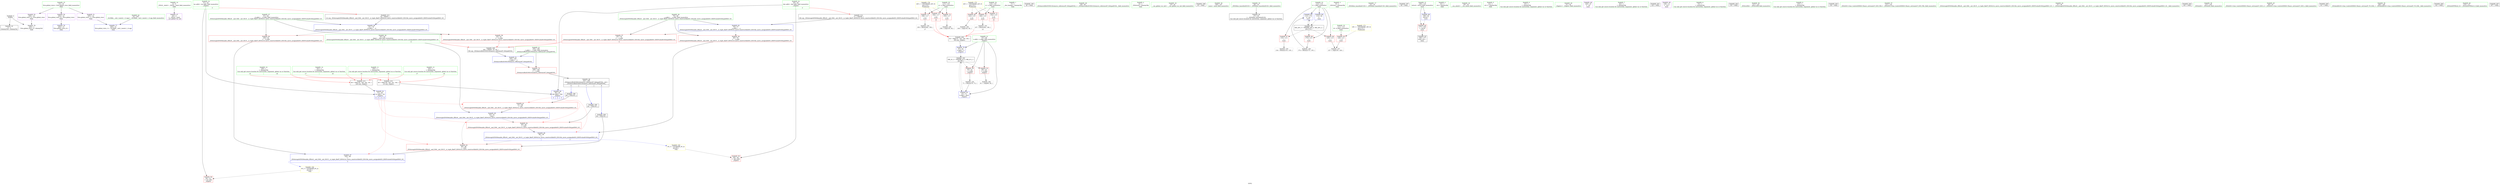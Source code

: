 digraph "SVFG" {
	label="SVFG";

	Node0x5601aa2e0c00 [shape=record,color=grey,label="{NodeID: 0\nNullPtr}"];
	Node0x5601aa2e0c00 -> Node0x5601aa2f4dc0[style=solid];
	Node0x5601aa2e0c00 -> Node0x5601aa2f7ba0[style=solid];
	Node0x5601aa2f3340 [shape=record,color=green,label="{NodeID: 14\n4\<--6\n_ZStL8__ioinit\<--_ZStL8__ioinit_field_insensitive\nGlob }"];
	Node0x5601aa2f3340 -> Node0x5601aa2f5160[style=solid];
	Node0x5601aa2f8cf0 [shape=record,color=yellow,style=double,label="{NodeID: 194\n6V_3 = CSCHI(MR_6V_2)\npts\{52 \}\nCS[]}"];
	Node0x5601aa2f8cf0 -> Node0x5601aa2f6960[style=dashed];
	Node0x5601aa2f4010 [shape=record,color=green,label="{NodeID: 28\n83\<--84\n__tmp\<--__tmp_field_insensitive\n_ZSt4swapIcENSt9enable_ifIXsr6__and_ISt6__not_ISt15__is_tuple_likeIT_EESt21is_move_constructibleIS3_ESt18is_move_assignableIS3_EEE5valueEvE4typeERS3_SC_\n|{|<s1>8}}"];
	Node0x5601aa2f4010 -> Node0x5601aa2f8180[style=solid];
	Node0x5601aa2f4010:s1 -> Node0x5601aa30edf0[style=solid,color=red];
	Node0x5601aa30edf0 [shape=record,color=black,label="{NodeID: 208\n194 = PHI(87, 93, 83, )\n0th arg _ZSt4moveIRcEONSt16remove_referenceIT_E4typeEOS2_ }"];
	Node0x5601aa30edf0 -> Node0x5601aa2f8660[style=solid];
	Node0x5601aa2f4cc0 [shape=record,color=green,label="{NodeID: 42\n16\<--200\n_GLOBAL__sub_I_meret_1_0.cpp\<--_GLOBAL__sub_I_meret_1_0.cpp_field_insensitive\n}"];
	Node0x5601aa2f4cc0 -> Node0x5601aa2f7aa0[style=solid];
	Node0x5601aa2f6960 [shape=record,color=red,label="{NodeID: 56\n64\<--51\n\<--inc.addr\n_Z2goicc\n}"];
	Node0x5601aa2f5a80 [shape=record,color=grey,label="{NodeID: 153\n147 = Binary(62, 146, )\n|{<s0>15}}"];
	Node0x5601aa2f5a80:s0 -> Node0x5601aa30f1c0[style=solid,color=red];
	Node0x5601aa2f74c0 [shape=record,color=red,label="{NodeID: 70\n146\<--115\n\<--x\nmain\n}"];
	Node0x5601aa2f74c0 -> Node0x5601aa2f5a80[style=solid];
	Node0x5601aa2f80b0 [shape=record,color=blue,label="{NodeID: 84\n81\<--78\n__b.addr\<--__b\n_ZSt4swapIcENSt9enable_ifIXsr6__and_ISt6__not_ISt15__is_tuple_likeIT_EESt21is_move_constructibleIS3_ESt18is_move_assignableIS3_EEE5valueEvE4typeERS3_SC_\n}"];
	Node0x5601aa2f80b0 -> Node0x5601aa2f6bd0[style=dashed];
	Node0x5601aa2f80b0 -> Node0x5601aa2f6ca0[style=dashed];
	Node0x5601aa2f23e0 [shape=record,color=green,label="{NodeID: 1\n7\<--1\n__dso_handle\<--dummyObj\nGlob }"];
	Node0x5601aa2f3400 [shape=record,color=green,label="{NodeID: 15\n14\<--18\nllvm.global_ctors\<--llvm.global_ctors_field_insensitive\nGlob }"];
	Node0x5601aa2f3400 -> Node0x5601aa2f63f0[style=solid];
	Node0x5601aa2f3400 -> Node0x5601aa2f64f0[style=solid];
	Node0x5601aa2f3400 -> Node0x5601aa2f65f0[style=solid];
	Node0x5601aa30c8a0 [shape=record,color=black,label="{NodeID: 195\n26 = PHI()\n}"];
	Node0x5601aa2f40e0 [shape=record,color=green,label="{NodeID: 29\n89\<--90\n_ZSt4moveIRcEONSt16remove_referenceIT_E4typeEOS2_\<--_ZSt4moveIRcEONSt16remove_referenceIT_E4typeEOS2__field_insensitive\n}"];
	Node0x5601aa30f1c0 [shape=record,color=black,label="{NodeID: 209\n44 = PHI(147, 152, 159, 164, )\n0th arg _Z2goicc }"];
	Node0x5601aa30f1c0 -> Node0x5601aa2f7ca0[style=solid];
	Node0x5601aa2f4dc0 [shape=record,color=black,label="{NodeID: 43\n2\<--3\ndummyVal\<--dummyVal\n}"];
	Node0x5601aa2f6a30 [shape=record,color=red,label="{NodeID: 57\n87\<--79\n\<--__a.addr\n_ZSt4swapIcENSt9enable_ifIXsr6__and_ISt6__not_ISt15__is_tuple_likeIT_EESt21is_move_constructibleIS3_ESt18is_move_assignableIS3_EEE5valueEvE4typeERS3_SC_\n|{<s0>6}}"];
	Node0x5601aa2f6a30:s0 -> Node0x5601aa30edf0[style=solid,color=red];
	Node0x5601aa2f5c00 [shape=record,color=grey,label="{NodeID: 154\n159 = Binary(62, 158, )\n|{<s0>17}}"];
	Node0x5601aa2f5c00:s0 -> Node0x5601aa30f1c0[style=solid,color=red];
	Node0x5601aa2f7590 [shape=record,color=red,label="{NodeID: 71\n152\<--115\n\<--x\nmain\n|{<s0>16}}"];
	Node0x5601aa2f7590:s0 -> Node0x5601aa30f1c0[style=solid,color=red];
	Node0x5601aa2f8180 [shape=record,color=blue,label="{NodeID: 85\n83\<--91\n__tmp\<--\n_ZSt4swapIcENSt9enable_ifIXsr6__and_ISt6__not_ISt15__is_tuple_likeIT_EESt21is_move_constructibleIS3_ESt18is_move_assignableIS3_EEE5valueEvE4typeERS3_SC_\n}"];
	Node0x5601aa2f8180 -> Node0x5601aa2f6e40[style=dashed];
	Node0x5601aa2f8180 -> Node0x5601aa2f6f10[style=dashed];
	Node0x5601aa2f2470 [shape=record,color=green,label="{NodeID: 2\n8\<--1\n_ZSt4cout\<--dummyObj\nGlob }"];
	Node0x5601aa2f3500 [shape=record,color=green,label="{NodeID: 16\n19\<--20\n__cxx_global_var_init\<--__cxx_global_var_init_field_insensitive\n}"];
	Node0x5601aa113b50 [shape=record,color=black,label="{NodeID: 196\n65 = PHI()\n}"];
	Node0x5601aa2f41e0 [shape=record,color=green,label="{NodeID: 30\n106\<--107\nmain\<--main_field_insensitive\n}"];
	Node0x5601aa30f450 [shape=record,color=black,label="{NodeID: 210\n45 = PHI(149, 150, 161, 162, )\n1st arg _Z2goicc }"];
	Node0x5601aa30f450 -> Node0x5601aa2f7d70[style=solid];
	Node0x5601aa2f4ec0 [shape=record,color=black,label="{NodeID: 44\n27\<--28\n\<--_ZNSt8ios_base4InitD1Ev\nCan only get source location for instruction, argument, global var or function.}"];
	Node0x5601aa2f6b00 [shape=record,color=red,label="{NodeID: 58\n96\<--79\n\<--__a.addr\n_ZSt4swapIcENSt9enable_ifIXsr6__and_ISt6__not_ISt15__is_tuple_likeIT_EESt21is_move_constructibleIS3_ESt18is_move_assignableIS3_EEE5valueEvE4typeERS3_SC_\n}"];
	Node0x5601aa2f6b00 -> Node0x5601aa2f8250[style=solid];
	Node0x5601aa2f5d80 [shape=record,color=grey,label="{NodeID: 155\n134 = Binary(133, 135, )\n}"];
	Node0x5601aa2f7660 [shape=record,color=red,label="{NodeID: 72\n155\<--117\n\<--y\nmain\n}"];
	Node0x5601aa2f7660 -> Node0x5601aa2fd720[style=solid];
	Node0x5601aa2f8250 [shape=record,color=blue,label="{NodeID: 86\n96\<--95\n\<--\n_ZSt4swapIcENSt9enable_ifIXsr6__and_ISt6__not_ISt15__is_tuple_likeIT_EESt21is_move_constructibleIS3_ESt18is_move_assignableIS3_EEE5valueEvE4typeERS3_SC_\n|{|<s1>3}}"];
	Node0x5601aa2f8250 -> Node0x5601aa2f6f10[style=dashed];
	Node0x5601aa2f8250:s1 -> Node0x5601aa2f8b90[style=dashed,color=blue];
	Node0x5601aa2f2500 [shape=record,color=green,label="{NodeID: 3\n9\<--1\n_ZSt3cin\<--dummyObj\nGlob }"];
	Node0x5601aa2f3600 [shape=record,color=green,label="{NodeID: 17\n23\<--24\n_ZNSt8ios_base4InitC1Ev\<--_ZNSt8ios_base4InitC1Ev_field_insensitive\n}"];
	Node0x5601aa30c260 [shape=record,color=black,label="{NodeID: 197\n69 = PHI()\n}"];
	Node0x5601aa2f42e0 [shape=record,color=green,label="{NodeID: 31\n109\<--110\nretval\<--retval_field_insensitive\nmain\n}"];
	Node0x5601aa2f42e0 -> Node0x5601aa2f6fe0[style=solid];
	Node0x5601aa2f42e0 -> Node0x5601aa2f83f0[style=solid];
	Node0x5601aa30f650 [shape=record,color=black,label="{NodeID: 211\n46 = PHI(150, 149, 162, 161, )\n2nd arg _Z2goicc }"];
	Node0x5601aa30f650 -> Node0x5601aa2f7e40[style=solid];
	Node0x5601aa2f4fc0 [shape=record,color=black,label="{NodeID: 45\n108\<--177\nmain_ret\<--\nmain\n}"];
	Node0x5601aa2f6bd0 [shape=record,color=red,label="{NodeID: 59\n93\<--81\n\<--__b.addr\n_ZSt4swapIcENSt9enable_ifIXsr6__and_ISt6__not_ISt15__is_tuple_likeIT_EESt21is_move_constructibleIS3_ESt18is_move_assignableIS3_EEE5valueEvE4typeERS3_SC_\n|{<s0>7}}"];
	Node0x5601aa2f6bd0:s0 -> Node0x5601aa30edf0[style=solid,color=red];
	Node0x5601aa2f5f00 [shape=record,color=grey,label="{NodeID: 156\n174 = Binary(173, 135, )\n}"];
	Node0x5601aa2f5f00 -> Node0x5601aa2f8590[style=solid];
	Node0x5601aa2f7730 [shape=record,color=red,label="{NodeID: 73\n158\<--117\n\<--y\nmain\n}"];
	Node0x5601aa2f7730 -> Node0x5601aa2f5c00[style=solid];
	Node0x5601aa2f8320 [shape=record,color=blue,label="{NodeID: 87\n100\<--99\n\<--\n_ZSt4swapIcENSt9enable_ifIXsr6__and_ISt6__not_ISt15__is_tuple_likeIT_EESt21is_move_constructibleIS3_ESt18is_move_assignableIS3_EEE5valueEvE4typeERS3_SC_\n|{<s0>3}}"];
	Node0x5601aa2f8320:s0 -> Node0x5601aa2f8cf0[style=dashed,color=blue];
	Node0x5601aa2f2590 [shape=record,color=green,label="{NodeID: 4\n10\<--1\n.str\<--dummyObj\nGlob }"];
	Node0x5601aa2f3700 [shape=record,color=green,label="{NodeID: 18\n29\<--30\n__cxa_atexit\<--__cxa_atexit_field_insensitive\n}"];
	Node0x5601aa30c330 [shape=record,color=black,label="{NodeID: 198\n88 = PHI(193, )\n}"];
	Node0x5601aa30c330 -> Node0x5601aa2f6d70[style=solid];
	Node0x5601aa2f43b0 [shape=record,color=green,label="{NodeID: 32\n111\<--112\nd\<--d_field_insensitive\nmain\n}"];
	Node0x5601aa2f43b0 -> Node0x5601aa2f70b0[style=solid];
	Node0x5601aa30f850 [shape=record,color=black,label="{NodeID: 212\n77 = PHI(49, )\n0th arg _ZSt4swapIcENSt9enable_ifIXsr6__and_ISt6__not_ISt15__is_tuple_likeIT_EESt21is_move_constructibleIS3_ESt18is_move_assignableIS3_EEE5valueEvE4typeERS3_SC_ }"];
	Node0x5601aa30f850 -> Node0x5601aa2f7fe0[style=solid];
	Node0x5601aa2f5090 [shape=record,color=black,label="{NodeID: 46\n193\<--198\n_ZSt4moveIRcEONSt16remove_referenceIT_E4typeEOS2__ret\<--\n_ZSt4moveIRcEONSt16remove_referenceIT_E4typeEOS2_\n|{<s0>6|<s1>7|<s2>8}}"];
	Node0x5601aa2f5090:s0 -> Node0x5601aa30c330[style=solid,color=blue];
	Node0x5601aa2f5090:s1 -> Node0x5601aa30e5a0[style=solid,color=blue];
	Node0x5601aa2f5090:s2 -> Node0x5601aa30e6a0[style=solid,color=blue];
	Node0x5601aa2f6ca0 [shape=record,color=red,label="{NodeID: 60\n100\<--81\n\<--__b.addr\n_ZSt4swapIcENSt9enable_ifIXsr6__and_ISt6__not_ISt15__is_tuple_likeIT_EESt21is_move_constructibleIS3_ESt18is_move_assignableIS3_EEE5valueEvE4typeERS3_SC_\n}"];
	Node0x5601aa2f6ca0 -> Node0x5601aa2f8320[style=solid];
	Node0x5601aa2f6080 [shape=record,color=grey,label="{NodeID: 157\n127 = cmp(125, 126, )\n}"];
	Node0x5601aa2f7800 [shape=record,color=red,label="{NodeID: 74\n164\<--117\n\<--y\nmain\n|{<s0>18}}"];
	Node0x5601aa2f7800:s0 -> Node0x5601aa30f1c0[style=solid,color=red];
	Node0x5601aa2f83f0 [shape=record,color=blue,label="{NodeID: 88\n109\<--62\nretval\<--\nmain\n}"];
	Node0x5601aa2f83f0 -> Node0x5601aa2f6fe0[style=dashed];
	Node0x5601aa2f2dd0 [shape=record,color=green,label="{NodeID: 5\n12\<--1\n.str.1\<--dummyObj\nGlob }"];
	Node0x5601aa2f3800 [shape=record,color=green,label="{NodeID: 19\n28\<--34\n_ZNSt8ios_base4InitD1Ev\<--_ZNSt8ios_base4InitD1Ev_field_insensitive\n}"];
	Node0x5601aa2f3800 -> Node0x5601aa2f4ec0[style=solid];
	Node0x5601aa30e5a0 [shape=record,color=black,label="{NodeID: 199\n94 = PHI(193, )\n}"];
	Node0x5601aa30e5a0 -> Node0x5601aa2f6e40[style=solid];
	Node0x5601aa2f4480 [shape=record,color=green,label="{NodeID: 33\n113\<--114\ni\<--i_field_insensitive\nmain\n}"];
	Node0x5601aa2f4480 -> Node0x5601aa2f7180[style=solid];
	Node0x5601aa2f4480 -> Node0x5601aa2f7250[style=solid];
	Node0x5601aa2f4480 -> Node0x5601aa2f7320[style=solid];
	Node0x5601aa2f4480 -> Node0x5601aa2f84c0[style=solid];
	Node0x5601aa2f4480 -> Node0x5601aa2f8590[style=solid];
	Node0x5601aa30f960 [shape=record,color=black,label="{NodeID: 213\n78 = PHI(51, )\n1st arg _ZSt4swapIcENSt9enable_ifIXsr6__and_ISt6__not_ISt15__is_tuple_likeIT_EESt21is_move_constructibleIS3_ESt18is_move_assignableIS3_EEE5valueEvE4typeERS3_SC_ }"];
	Node0x5601aa30f960 -> Node0x5601aa2f80b0[style=solid];
	Node0x5601aa2f5160 [shape=record,color=purple,label="{NodeID: 47\n25\<--4\n\<--_ZStL8__ioinit\n__cxx_global_var_init\n}"];
	Node0x5601aa2f6d70 [shape=record,color=red,label="{NodeID: 61\n91\<--88\n\<--call\n_ZSt4swapIcENSt9enable_ifIXsr6__and_ISt6__not_ISt15__is_tuple_likeIT_EESt21is_move_constructibleIS3_ESt18is_move_assignableIS3_EEE5valueEvE4typeERS3_SC_\n}"];
	Node0x5601aa2f6d70 -> Node0x5601aa2f8180[style=solid];
	Node0x5601aa2fd5e0 [shape=record,color=grey,label="{NodeID: 158\n144 = cmp(143, 62, )\n}"];
	Node0x5601aa2f78d0 [shape=record,color=red,label="{NodeID: 75\n198\<--195\n\<--__t.addr\n_ZSt4moveIRcEONSt16remove_referenceIT_E4typeEOS2_\n}"];
	Node0x5601aa2f78d0 -> Node0x5601aa2f5090[style=solid];
	Node0x5601aa2f84c0 [shape=record,color=blue,label="{NodeID: 89\n113\<--62\ni\<--\nmain\n}"];
	Node0x5601aa2f84c0 -> Node0x5601aa302260[style=dashed];
	Node0x5601aa2f2e60 [shape=record,color=green,label="{NodeID: 6\n15\<--1\n\<--dummyObj\nCan only get source location for instruction, argument, global var or function.}"];
	Node0x5601aa2f3900 [shape=record,color=green,label="{NodeID: 20\n41\<--42\n_Z2goicc\<--_Z2goicc_field_insensitive\n}"];
	Node0x5601aa30e6a0 [shape=record,color=black,label="{NodeID: 200\n98 = PHI(193, )\n}"];
	Node0x5601aa30e6a0 -> Node0x5601aa2f6f10[style=solid];
	Node0x5601aa2f4550 [shape=record,color=green,label="{NodeID: 34\n115\<--116\nx\<--x_field_insensitive\nmain\n}"];
	Node0x5601aa2f4550 -> Node0x5601aa2f73f0[style=solid];
	Node0x5601aa2f4550 -> Node0x5601aa2f74c0[style=solid];
	Node0x5601aa2f4550 -> Node0x5601aa2f7590[style=solid];
	Node0x5601aa2f6250 [shape=record,color=purple,label="{NodeID: 48\n129\<--10\n\<--.str\nmain\n}"];
	Node0x5601aa2f6e40 [shape=record,color=red,label="{NodeID: 62\n95\<--94\n\<--call1\n_ZSt4swapIcENSt9enable_ifIXsr6__and_ISt6__not_ISt15__is_tuple_likeIT_EESt21is_move_constructibleIS3_ESt18is_move_assignableIS3_EEE5valueEvE4typeERS3_SC_\n}"];
	Node0x5601aa2f6e40 -> Node0x5601aa2f8250[style=solid];
	Node0x5601aa2fd720 [shape=record,color=grey,label="{NodeID: 159\n156 = cmp(155, 62, )\n}"];
	Node0x5601aa2f79a0 [shape=record,color=blue,label="{NodeID: 76\n204\<--15\nllvm.global_ctors_0\<--\nGlob }"];
	Node0x5601aa303e90 [shape=record,color=yellow,style=double,label="{NodeID: 173\n18V_1 = ENCHI(MR_18V_0)\npts\{112 \}\nFun[main]}"];
	Node0x5601aa303e90 -> Node0x5601aa2f70b0[style=dashed];
	Node0x5601aa2f8590 [shape=record,color=blue,label="{NodeID: 90\n113\<--174\ni\<--inc\nmain\n}"];
	Node0x5601aa2f8590 -> Node0x5601aa302260[style=dashed];
	Node0x5601aa2f2ef0 [shape=record,color=green,label="{NodeID: 7\n62\<--1\n\<--dummyObj\nCan only get source location for instruction, argument, global var or function.}"];
	Node0x5601aa2f3a00 [shape=record,color=green,label="{NodeID: 21\n47\<--48\nx.addr\<--x.addr_field_insensitive\n_Z2goicc\n}"];
	Node0x5601aa2f3a00 -> Node0x5601aa2f66f0[style=solid];
	Node0x5601aa2f3a00 -> Node0x5601aa2f67c0[style=solid];
	Node0x5601aa2f3a00 -> Node0x5601aa2f7ca0[style=solid];
	Node0x5601aa2f3a00 -> Node0x5601aa2f7f10[style=solid];
	Node0x5601aa30e7e0 [shape=record,color=black,label="{NodeID: 201\n120 = PHI()\n}"];
	Node0x5601aa2f4620 [shape=record,color=green,label="{NodeID: 35\n117\<--118\ny\<--y_field_insensitive\nmain\n}"];
	Node0x5601aa2f4620 -> Node0x5601aa2f7660[style=solid];
	Node0x5601aa2f4620 -> Node0x5601aa2f7730[style=solid];
	Node0x5601aa2f4620 -> Node0x5601aa2f7800[style=solid];
	Node0x5601aa2f6320 [shape=record,color=purple,label="{NodeID: 49\n139\<--12\n\<--.str.1\nmain\n}"];
	Node0x5601aa2f6f10 [shape=record,color=red,label="{NodeID: 63\n99\<--98\n\<--call2\n_ZSt4swapIcENSt9enable_ifIXsr6__and_ISt6__not_ISt15__is_tuple_likeIT_EESt21is_move_constructibleIS3_ESt18is_move_assignableIS3_EEE5valueEvE4typeERS3_SC_\n}"];
	Node0x5601aa2f6f10 -> Node0x5601aa2f8320[style=solid];
	Node0x5601aa2fd8a0 [shape=record,color=grey,label="{NodeID: 160\n61 = cmp(60, 62, )\n}"];
	Node0x5601aa2f7aa0 [shape=record,color=blue,label="{NodeID: 77\n205\<--16\nllvm.global_ctors_1\<--_GLOBAL__sub_I_meret_1_0.cpp\nGlob }"];
	Node0x5601aa2f8660 [shape=record,color=blue,label="{NodeID: 91\n195\<--194\n__t.addr\<--__t\n_ZSt4moveIRcEONSt16remove_referenceIT_E4typeEOS2_\n}"];
	Node0x5601aa2f8660 -> Node0x5601aa2f78d0[style=dashed];
	Node0x5601aa2f2f80 [shape=record,color=green,label="{NodeID: 8\n72\<--1\n\<--dummyObj\nCan only get source location for instruction, argument, global var or function.}"];
	Node0x5601aa2f3ad0 [shape=record,color=green,label="{NodeID: 22\n49\<--50\ndec.addr\<--dec.addr_field_insensitive\n_Z2goicc\n|{|<s2>3}}"];
	Node0x5601aa2f3ad0 -> Node0x5601aa2f6890[style=solid];
	Node0x5601aa2f3ad0 -> Node0x5601aa2f7d70[style=solid];
	Node0x5601aa2f3ad0:s2 -> Node0x5601aa30f850[style=solid,color=red];
	Node0x5601aa30e8b0 [shape=record,color=black,label="{NodeID: 202\n130 = PHI()\n}"];
	Node0x5601aa2f46f0 [shape=record,color=green,label="{NodeID: 36\n121\<--122\n_ZNSirsERi\<--_ZNSirsERi_field_insensitive\n}"];
	Node0x5601aa2f63f0 [shape=record,color=purple,label="{NodeID: 50\n204\<--14\nllvm.global_ctors_0\<--llvm.global_ctors\nGlob }"];
	Node0x5601aa2f63f0 -> Node0x5601aa2f79a0[style=solid];
	Node0x5601aa2f6fe0 [shape=record,color=red,label="{NodeID: 64\n177\<--109\n\<--retval\nmain\n}"];
	Node0x5601aa2f6fe0 -> Node0x5601aa2f4fc0[style=solid];
	Node0x5601aa302260 [shape=record,color=black,label="{NodeID: 161\nMR_20V_3 = PHI(MR_20V_4, MR_20V_2, )\npts\{114 \}\n}"];
	Node0x5601aa302260 -> Node0x5601aa2f7180[style=dashed];
	Node0x5601aa302260 -> Node0x5601aa2f7250[style=dashed];
	Node0x5601aa302260 -> Node0x5601aa2f7320[style=dashed];
	Node0x5601aa302260 -> Node0x5601aa2f8590[style=dashed];
	Node0x5601aa2f7ba0 [shape=record,color=blue, style = dotted,label="{NodeID: 78\n206\<--3\nllvm.global_ctors_2\<--dummyVal\nGlob }"];
	Node0x5601aa304050 [shape=record,color=yellow,style=double,label="{NodeID: 175\n22V_1 = ENCHI(MR_22V_0)\npts\{116 \}\nFun[main]}"];
	Node0x5601aa304050 -> Node0x5601aa2f73f0[style=dashed];
	Node0x5601aa304050 -> Node0x5601aa2f74c0[style=dashed];
	Node0x5601aa304050 -> Node0x5601aa2f7590[style=dashed];
	Node0x5601aa2f3010 [shape=record,color=green,label="{NodeID: 9\n135\<--1\n\<--dummyObj\nCan only get source location for instruction, argument, global var or function.}"];
	Node0x5601aa2f3ba0 [shape=record,color=green,label="{NodeID: 23\n51\<--52\ninc.addr\<--inc.addr_field_insensitive\n_Z2goicc\n|{|<s2>3}}"];
	Node0x5601aa2f3ba0 -> Node0x5601aa2f6960[style=solid];
	Node0x5601aa2f3ba0 -> Node0x5601aa2f7e40[style=solid];
	Node0x5601aa2f3ba0:s2 -> Node0x5601aa30f960[style=solid,color=red];
	Node0x5601aa30e980 [shape=record,color=black,label="{NodeID: 203\n136 = PHI()\n}"];
	Node0x5601aa2f47f0 [shape=record,color=green,label="{NodeID: 37\n131\<--132\n_ZStlsISt11char_traitsIcEERSt13basic_ostreamIcT_ES5_PKc\<--_ZStlsISt11char_traitsIcEERSt13basic_ostreamIcT_ES5_PKc_field_insensitive\n}"];
	Node0x5601aa2f64f0 [shape=record,color=purple,label="{NodeID: 51\n205\<--14\nllvm.global_ctors_1\<--llvm.global_ctors\nGlob }"];
	Node0x5601aa2f64f0 -> Node0x5601aa2f7aa0[style=solid];
	Node0x5601aa2f70b0 [shape=record,color=red,label="{NodeID: 65\n126\<--111\n\<--d\nmain\n}"];
	Node0x5601aa2f70b0 -> Node0x5601aa2f6080[style=solid];
	Node0x5601aa302760 [shape=record,color=black,label="{NodeID: 162\nMR_2V_3 = PHI(MR_2V_4, MR_2V_2, )\npts\{48 \}\n}"];
	Node0x5601aa302760 -> Node0x5601aa2f66f0[style=dashed];
	Node0x5601aa302760 -> Node0x5601aa2f67c0[style=dashed];
	Node0x5601aa302760 -> Node0x5601aa2f7f10[style=dashed];
	Node0x5601aa2f7ca0 [shape=record,color=blue,label="{NodeID: 79\n47\<--44\nx.addr\<--x\n_Z2goicc\n}"];
	Node0x5601aa2f7ca0 -> Node0x5601aa302760[style=dashed];
	Node0x5601aa304130 [shape=record,color=yellow,style=double,label="{NodeID: 176\n24V_1 = ENCHI(MR_24V_0)\npts\{118 \}\nFun[main]}"];
	Node0x5601aa304130 -> Node0x5601aa2f7660[style=dashed];
	Node0x5601aa304130 -> Node0x5601aa2f7730[style=dashed];
	Node0x5601aa304130 -> Node0x5601aa2f7800[style=dashed];
	Node0x5601aa2f30a0 [shape=record,color=green,label="{NodeID: 10\n149\<--1\n\<--dummyObj\nCan only get source location for instruction, argument, global var or function.|{<s0>15|<s1>16}}"];
	Node0x5601aa2f30a0:s0 -> Node0x5601aa30f450[style=solid,color=red];
	Node0x5601aa2f30a0:s1 -> Node0x5601aa30f650[style=solid,color=red];
	Node0x5601aa2f3c70 [shape=record,color=green,label="{NodeID: 24\n57\<--58\n_ZSt4swapIcENSt9enable_ifIXsr6__and_ISt6__not_ISt15__is_tuple_likeIT_EESt21is_move_constructibleIS3_ESt18is_move_assignableIS3_EEE5valueEvE4typeERS3_SC_\<--_ZSt4swapIcENSt9enable_ifIXsr6__and_ISt6__not_ISt15__is_tuple_likeIT_EESt21is_move_constructibleIS3_ESt18is_move_assignableIS3_EEE5valueEvE4typeERS3_SC__field_insensitive\n}"];
	Node0x5601aa30ea50 [shape=record,color=black,label="{NodeID: 204\n140 = PHI()\n}"];
	Node0x5601aa2f48f0 [shape=record,color=green,label="{NodeID: 38\n137\<--138\n_ZNSolsEi\<--_ZNSolsEi_field_insensitive\n}"];
	Node0x5601aa2f65f0 [shape=record,color=purple,label="{NodeID: 52\n206\<--14\nllvm.global_ctors_2\<--llvm.global_ctors\nGlob }"];
	Node0x5601aa2f65f0 -> Node0x5601aa2f7ba0[style=solid];
	Node0x5601aa2f7180 [shape=record,color=red,label="{NodeID: 66\n125\<--113\n\<--i\nmain\n}"];
	Node0x5601aa2f7180 -> Node0x5601aa2f6080[style=solid];
	Node0x5601aa2f7d70 [shape=record,color=blue,label="{NodeID: 80\n49\<--45\ndec.addr\<--dec\n_Z2goicc\n|{<s0>3|<s1>3|<s2>3}}"];
	Node0x5601aa2f7d70:s0 -> Node0x5601aa2f6d70[style=dashed,color=red];
	Node0x5601aa2f7d70:s1 -> Node0x5601aa2f6e40[style=dashed,color=red];
	Node0x5601aa2f7d70:s2 -> Node0x5601aa2f8250[style=dashed,color=red];
	Node0x5601aa2f3130 [shape=record,color=green,label="{NodeID: 11\n150\<--1\n\<--dummyObj\nCan only get source location for instruction, argument, global var or function.|{<s0>15|<s1>16}}"];
	Node0x5601aa2f3130:s0 -> Node0x5601aa30f650[style=solid,color=red];
	Node0x5601aa2f3130:s1 -> Node0x5601aa30f450[style=solid,color=red];
	Node0x5601aa2f3d70 [shape=record,color=green,label="{NodeID: 25\n66\<--67\n_ZStlsISt11char_traitsIcEERSt13basic_ostreamIcT_ES5_c\<--_ZStlsISt11char_traitsIcEERSt13basic_ostreamIcT_ES5_c_field_insensitive\n}"];
	Node0x5601aa30eb20 [shape=record,color=black,label="{NodeID: 205\n141 = PHI()\n}"];
	Node0x5601aa2f49f0 [shape=record,color=green,label="{NodeID: 39\n168\<--169\n_ZSt4endlIcSt11char_traitsIcEERSt13basic_ostreamIT_T0_ES6_\<--_ZSt4endlIcSt11char_traitsIcEERSt13basic_ostreamIT_T0_ES6__field_insensitive\n}"];
	Node0x5601aa2f66f0 [shape=record,color=red,label="{NodeID: 53\n60\<--47\n\<--x.addr\n_Z2goicc\n}"];
	Node0x5601aa2f66f0 -> Node0x5601aa2fd8a0[style=solid];
	Node0x5601aa2f7250 [shape=record,color=red,label="{NodeID: 67\n133\<--113\n\<--i\nmain\n}"];
	Node0x5601aa2f7250 -> Node0x5601aa2f5d80[style=solid];
	Node0x5601aa2f7e40 [shape=record,color=blue,label="{NodeID: 81\n51\<--46\ninc.addr\<--inc\n_Z2goicc\n|{<s0>3|<s1>3|<s2>3|<s3>3}}"];
	Node0x5601aa2f7e40:s0 -> Node0x5601aa2f6d70[style=dashed,color=red];
	Node0x5601aa2f7e40:s1 -> Node0x5601aa2f6e40[style=dashed,color=red];
	Node0x5601aa2f7e40:s2 -> Node0x5601aa2f6f10[style=dashed,color=red];
	Node0x5601aa2f7e40:s3 -> Node0x5601aa2f8320[style=dashed,color=red];
	Node0x5601aa2f31c0 [shape=record,color=green,label="{NodeID: 12\n161\<--1\n\<--dummyObj\nCan only get source location for instruction, argument, global var or function.|{<s0>17|<s1>18}}"];
	Node0x5601aa2f31c0:s0 -> Node0x5601aa30f450[style=solid,color=red];
	Node0x5601aa2f31c0:s1 -> Node0x5601aa30f650[style=solid,color=red];
	Node0x5601aa2f3e70 [shape=record,color=green,label="{NodeID: 26\n79\<--80\n__a.addr\<--__a.addr_field_insensitive\n_ZSt4swapIcENSt9enable_ifIXsr6__and_ISt6__not_ISt15__is_tuple_likeIT_EESt21is_move_constructibleIS3_ESt18is_move_assignableIS3_EEE5valueEvE4typeERS3_SC_\n}"];
	Node0x5601aa2f3e70 -> Node0x5601aa2f6a30[style=solid];
	Node0x5601aa2f3e70 -> Node0x5601aa2f6b00[style=solid];
	Node0x5601aa2f3e70 -> Node0x5601aa2f7fe0[style=solid];
	Node0x5601aa30ec50 [shape=record,color=black,label="{NodeID: 206\n142 = PHI()\n}"];
	Node0x5601aa2f4af0 [shape=record,color=green,label="{NodeID: 40\n170\<--171\n_ZNSolsEPFRSoS_E\<--_ZNSolsEPFRSoS_E_field_insensitive\n}"];
	Node0x5601aa2f67c0 [shape=record,color=red,label="{NodeID: 54\n70\<--47\n\<--x.addr\n_Z2goicc\n}"];
	Node0x5601aa2f67c0 -> Node0x5601aa2fc490[style=solid];
	Node0x5601aa2f7320 [shape=record,color=red,label="{NodeID: 68\n173\<--113\n\<--i\nmain\n}"];
	Node0x5601aa2f7320 -> Node0x5601aa2f5f00[style=solid];
	Node0x5601aa2f7f10 [shape=record,color=blue,label="{NodeID: 82\n47\<--71\nx.addr\<--dec2\n_Z2goicc\n}"];
	Node0x5601aa2f7f10 -> Node0x5601aa302760[style=dashed];
	Node0x5601aa2f3280 [shape=record,color=green,label="{NodeID: 13\n162\<--1\n\<--dummyObj\nCan only get source location for instruction, argument, global var or function.|{<s0>17|<s1>18}}"];
	Node0x5601aa2f3280:s0 -> Node0x5601aa30f650[style=solid,color=red];
	Node0x5601aa2f3280:s1 -> Node0x5601aa30f450[style=solid,color=red];
	Node0x5601aa2f8b90 [shape=record,color=yellow,style=double,label="{NodeID: 193\n4V_3 = CSCHI(MR_4V_2)\npts\{50 \}\nCS[]}"];
	Node0x5601aa2f8b90 -> Node0x5601aa2f6890[style=dashed];
	Node0x5601aa2f3f40 [shape=record,color=green,label="{NodeID: 27\n81\<--82\n__b.addr\<--__b.addr_field_insensitive\n_ZSt4swapIcENSt9enable_ifIXsr6__and_ISt6__not_ISt15__is_tuple_likeIT_EESt21is_move_constructibleIS3_ESt18is_move_assignableIS3_EEE5valueEvE4typeERS3_SC_\n}"];
	Node0x5601aa2f3f40 -> Node0x5601aa2f6bd0[style=solid];
	Node0x5601aa2f3f40 -> Node0x5601aa2f6ca0[style=solid];
	Node0x5601aa2f3f40 -> Node0x5601aa2f80b0[style=solid];
	Node0x5601aa30ed20 [shape=record,color=black,label="{NodeID: 207\n167 = PHI()\n}"];
	Node0x5601aa2f4bf0 [shape=record,color=green,label="{NodeID: 41\n195\<--196\n__t.addr\<--__t.addr_field_insensitive\n_ZSt4moveIRcEONSt16remove_referenceIT_E4typeEOS2_\n}"];
	Node0x5601aa2f4bf0 -> Node0x5601aa2f78d0[style=solid];
	Node0x5601aa2f4bf0 -> Node0x5601aa2f8660[style=solid];
	Node0x5601aa2f6890 [shape=record,color=red,label="{NodeID: 55\n68\<--49\n\<--dec.addr\n_Z2goicc\n}"];
	Node0x5601aa2fc490 [shape=record,color=grey,label="{NodeID: 152\n71 = Binary(70, 72, )\n}"];
	Node0x5601aa2fc490 -> Node0x5601aa2f7f10[style=solid];
	Node0x5601aa2f73f0 [shape=record,color=red,label="{NodeID: 69\n143\<--115\n\<--x\nmain\n}"];
	Node0x5601aa2f73f0 -> Node0x5601aa2fd5e0[style=solid];
	Node0x5601aa2f7fe0 [shape=record,color=blue,label="{NodeID: 83\n79\<--77\n__a.addr\<--__a\n_ZSt4swapIcENSt9enable_ifIXsr6__and_ISt6__not_ISt15__is_tuple_likeIT_EESt21is_move_constructibleIS3_ESt18is_move_assignableIS3_EEE5valueEvE4typeERS3_SC_\n}"];
	Node0x5601aa2f7fe0 -> Node0x5601aa2f6a30[style=dashed];
	Node0x5601aa2f7fe0 -> Node0x5601aa2f6b00[style=dashed];
}
